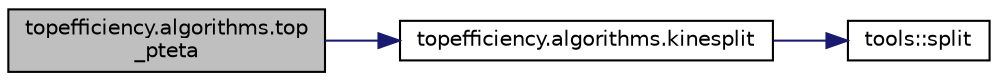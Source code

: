 digraph "topefficiency.algorithms.top_pteta"
{
 // INTERACTIVE_SVG=YES
 // LATEX_PDF_SIZE
  edge [fontname="Helvetica",fontsize="10",labelfontname="Helvetica",labelfontsize="10"];
  node [fontname="Helvetica",fontsize="10",shape=record];
  rankdir="LR";
  Node1 [label="topefficiency.algorithms.top\l_pteta",height=0.2,width=0.4,color="black", fillcolor="grey75", style="filled", fontcolor="black",tooltip=" "];
  Node1 -> Node2 [color="midnightblue",fontsize="10",style="solid",fontname="Helvetica"];
  Node2 [label="topefficiency.algorithms.kinesplit",height=0.2,width=0.4,color="black", fillcolor="white", style="filled",URL="$namespacetopefficiency_1_1algorithms.html#a1cd01db02a87861b68fb23f53c1d68c9",tooltip=" "];
  Node2 -> Node3 [color="midnightblue",fontsize="10",style="solid",fontname="Helvetica"];
  Node3 [label="tools::split",height=0.2,width=0.4,color="black", fillcolor="white", style="filled",URL="$classtools.html#a352a6965f2f3c768f0f4ecd1f978fcc0",tooltip="Splits a string into a vector of substrings based on a delimiter."];
}
